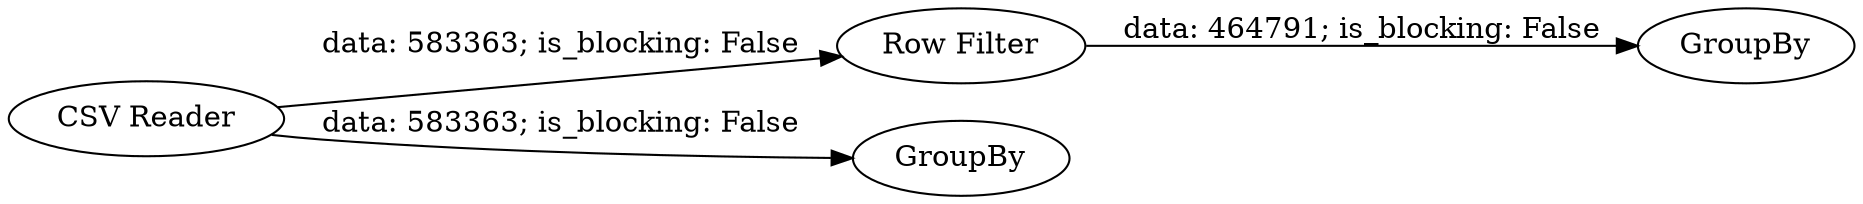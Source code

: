digraph {
	"1514485135867307775_6" [label=GroupBy]
	"1514485135867307775_5" [label="Row Filter"]
	"1514485135867307775_3" [label="CSV Reader"]
	"1514485135867307775_4" [label=GroupBy]
	"1514485135867307775_5" -> "1514485135867307775_6" [label="data: 464791; is_blocking: False"]
	"1514485135867307775_3" -> "1514485135867307775_4" [label="data: 583363; is_blocking: False"]
	"1514485135867307775_3" -> "1514485135867307775_5" [label="data: 583363; is_blocking: False"]
	rankdir=LR
}
